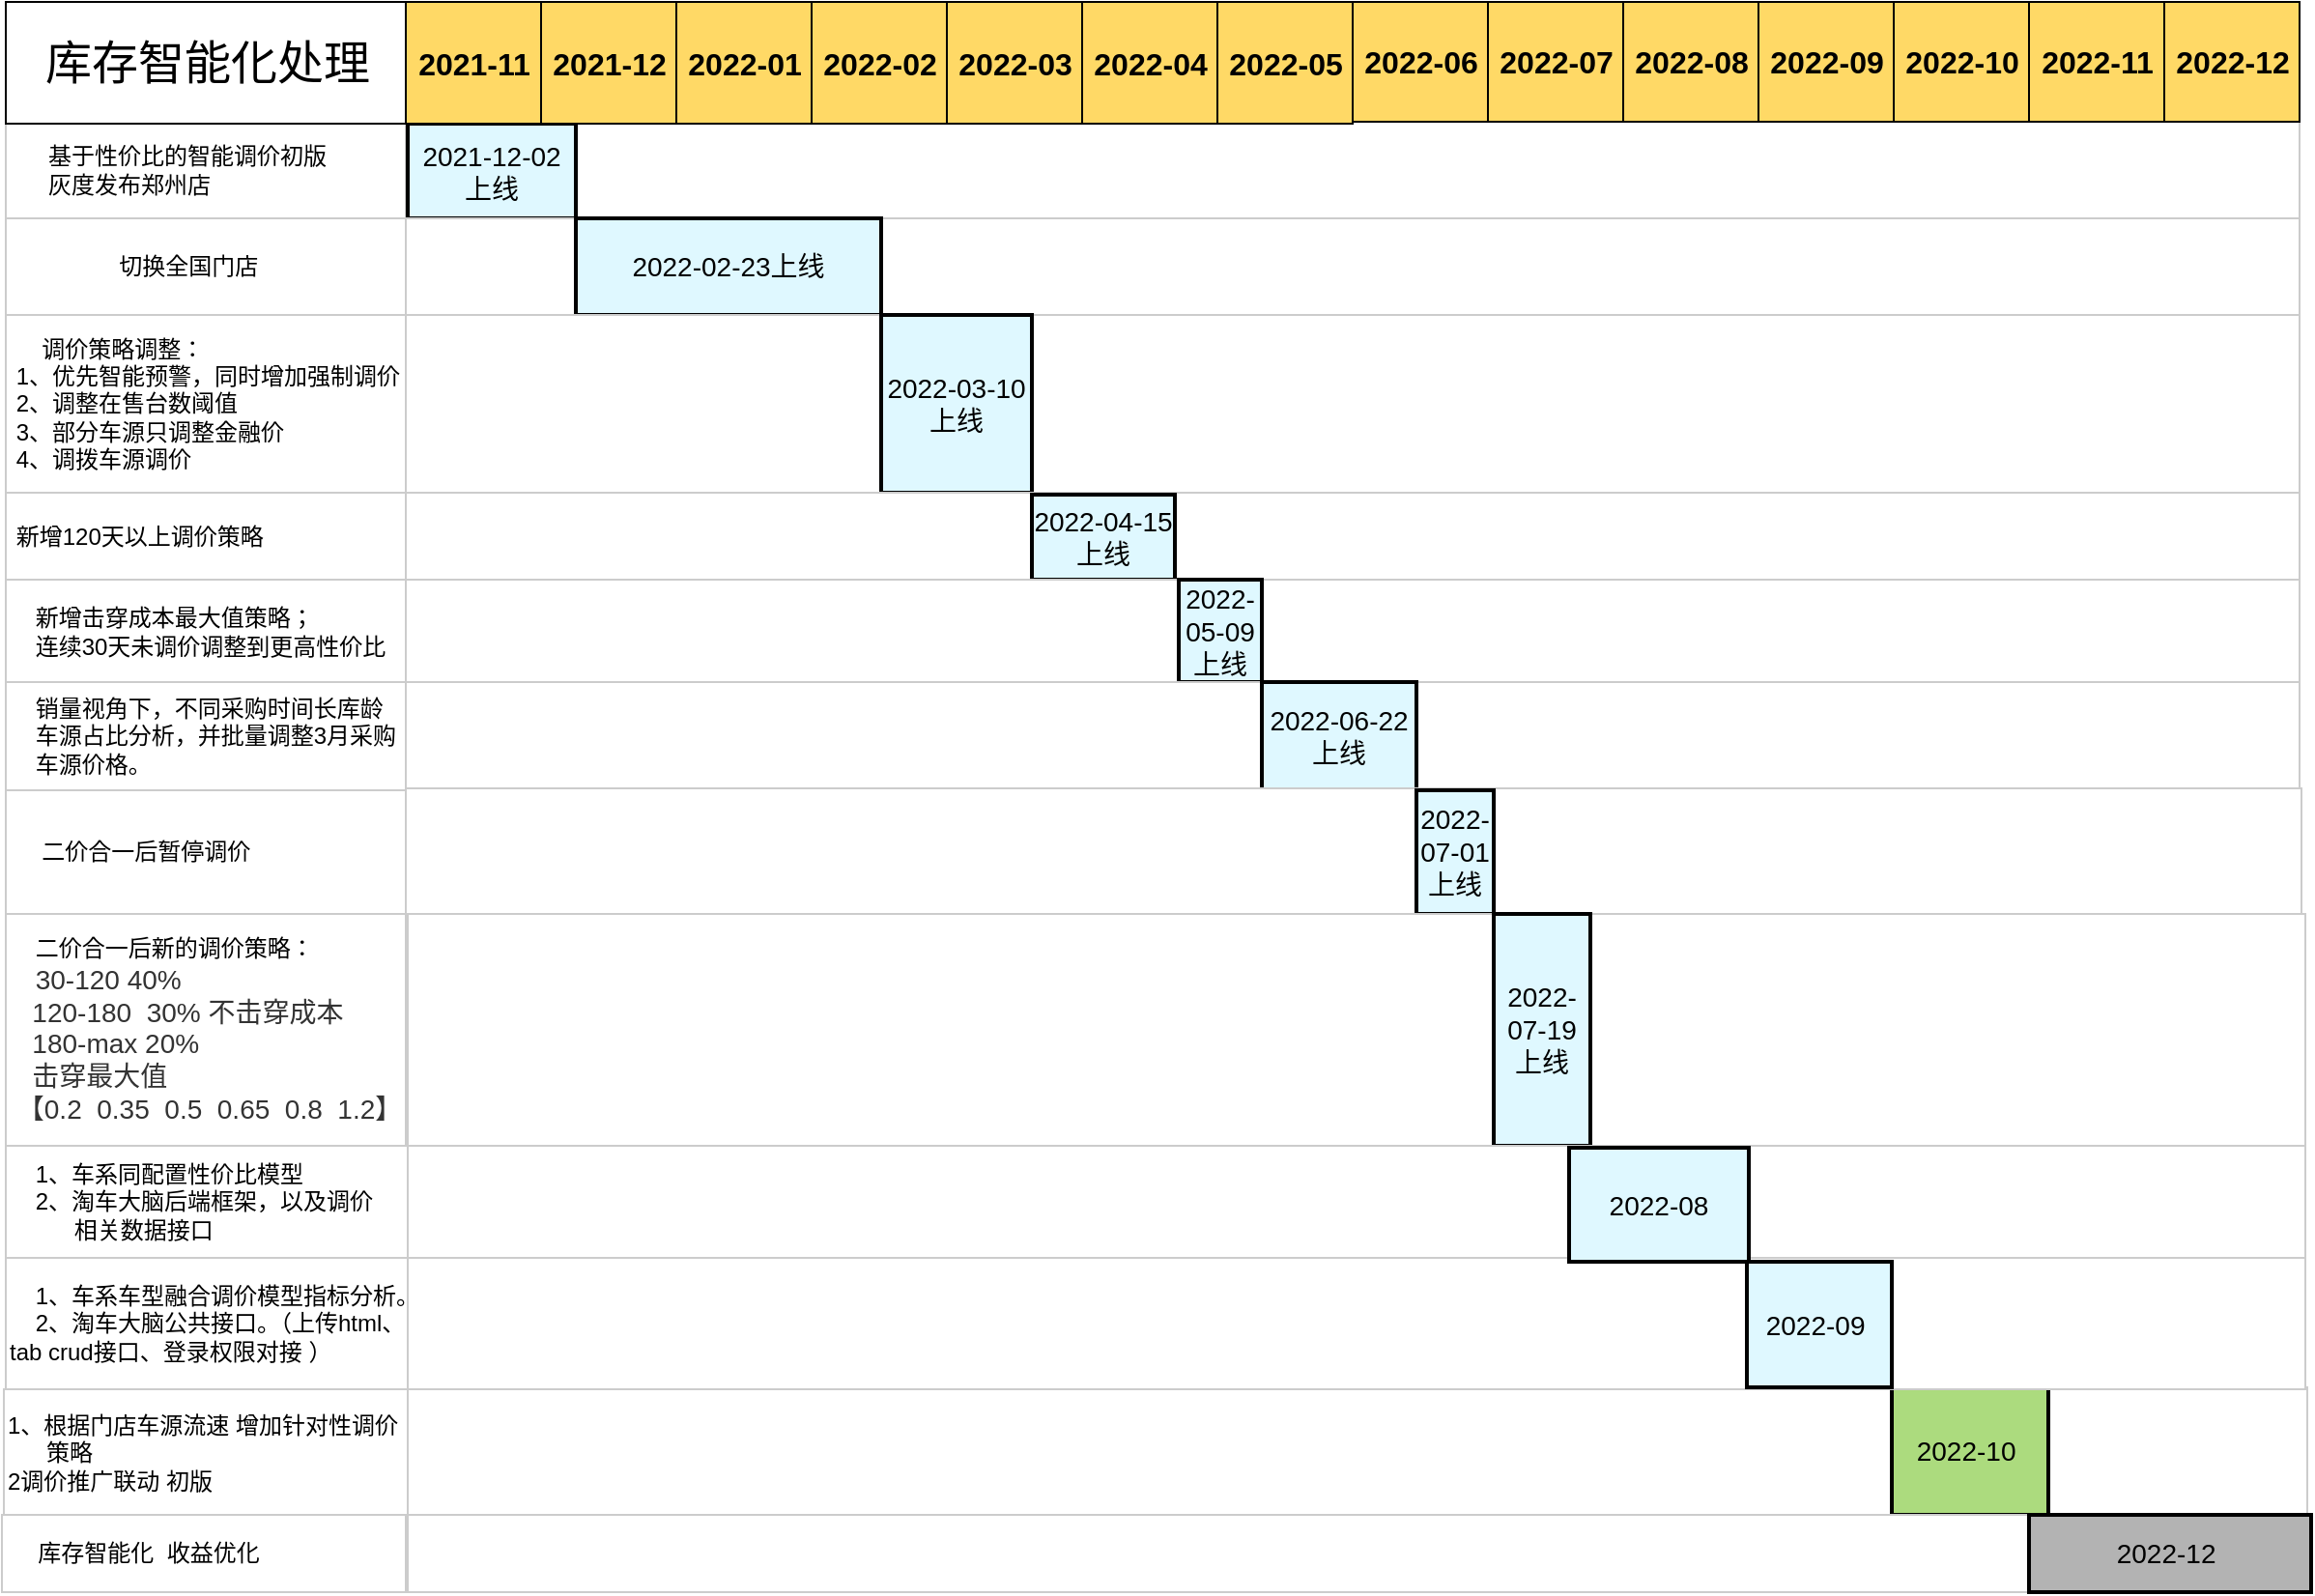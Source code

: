 <mxfile version="20.2.8" type="github">
  <diagram name="Page-1" id="fc2ac565-0d4e-3f0d-88b0-a54af1634ed7">
    <mxGraphModel dx="1573" dy="655" grid="0" gridSize="10" guides="1" tooltips="1" connect="0" arrows="1" fold="1" page="1" pageScale="1.5" pageWidth="1169" pageHeight="827" background="none" math="0" shadow="0">
      <root>
        <mxCell id="0" style=";html=1;" />
        <mxCell id="1" style=";html=1;" parent="0" />
        <mxCell id="75" value="&amp;nbsp; &amp;nbsp; &amp;nbsp; 基于性价比的智能调价初版 &lt;br&gt;&amp;nbsp; &amp;nbsp; &amp;nbsp; 灰度发布郑州店" style="align=left;strokeColor=#CCCCCC;html=1;" parent="1" vertex="1">
          <mxGeometry x="410" y="150" width="207" height="50" as="geometry" />
        </mxCell>
        <mxCell id="2" value="库存智能化处理" style="strokeWidth=1;fontStyle=0;html=1;" parent="1" vertex="1">
          <mxGeometry x="410" y="130" width="207" height="20" as="geometry" />
        </mxCell>
        <mxCell id="67c90442a009f359-291" value="" style="align=left;strokeColor=#CCCCCC;html=1;" parent="1" vertex="1">
          <mxGeometry x="617" y="150" width="980" height="50" as="geometry" />
        </mxCell>
        <mxCell id="4" value="2021-11" style="strokeWidth=1;fontStyle=0;html=1;" parent="1" vertex="1">
          <mxGeometry x="617" y="130" width="70" height="20" as="geometry" />
        </mxCell>
        <mxCell id="67c90442a009f359-278" value="2021-12" style="strokeWidth=1;fontStyle=0;html=1;" parent="1" vertex="1">
          <mxGeometry x="687" y="130" width="70" height="20" as="geometry" />
        </mxCell>
        <mxCell id="67c90442a009f359-279" value="2022-01" style="strokeWidth=1;fontStyle=0;html=1;" parent="1" vertex="1">
          <mxGeometry x="757" y="130" width="70" height="20" as="geometry" />
        </mxCell>
        <mxCell id="67c90442a009f359-280" value="2022-02" style="strokeWidth=1;fontStyle=0;html=1;" parent="1" vertex="1">
          <mxGeometry x="827" y="130" width="70" height="20" as="geometry" />
        </mxCell>
        <mxCell id="67c90442a009f359-281" value="2022-03" style="strokeWidth=1;fontStyle=0;html=1;" parent="1" vertex="1">
          <mxGeometry x="897" y="130" width="70" height="20" as="geometry" />
        </mxCell>
        <mxCell id="67c90442a009f359-282" value="2022-04" style="strokeWidth=1;fontStyle=0;html=1;" parent="1" vertex="1">
          <mxGeometry x="967" y="130" width="70" height="20" as="geometry" />
        </mxCell>
        <mxCell id="67c90442a009f359-283" value="2022-05" style="strokeWidth=1;fontStyle=0;html=1;" parent="1" vertex="1">
          <mxGeometry x="1037" y="130" width="70" height="20" as="geometry" />
        </mxCell>
        <mxCell id="67c90442a009f359-284" value="&lt;font style=&quot;font-size: 16px;&quot;&gt;&lt;b&gt;2022-06&lt;/b&gt;&lt;/font&gt;" style="strokeWidth=1;fontStyle=0;html=1;fillColor=#FFD966;" parent="1" vertex="1">
          <mxGeometry x="1107" y="88" width="70" height="62" as="geometry" />
        </mxCell>
        <mxCell id="67c90442a009f359-285" value="&lt;font style=&quot;font-size: 16px;&quot;&gt;&lt;b&gt;2022-07&lt;/b&gt;&lt;/font&gt;" style="strokeWidth=1;fontStyle=0;html=1;fillColor=#FFD966;" parent="1" vertex="1">
          <mxGeometry x="1177" y="88" width="70" height="62" as="geometry" />
        </mxCell>
        <mxCell id="67c90442a009f359-286" value="&lt;font style=&quot;font-size: 16px;&quot;&gt;&lt;b&gt;2022-08&lt;/b&gt;&lt;/font&gt;" style="strokeWidth=1;fontStyle=0;html=1;fillColor=#FFD966;" parent="1" vertex="1">
          <mxGeometry x="1247" y="88" width="70" height="62" as="geometry" />
        </mxCell>
        <mxCell id="67c90442a009f359-287" value="&lt;font style=&quot;font-size: 16px;&quot;&gt;&lt;b&gt;2022-09&lt;/b&gt;&lt;/font&gt;" style="strokeWidth=1;fontStyle=0;html=1;fillColor=#FFD966;" parent="1" vertex="1">
          <mxGeometry x="1317" y="88" width="70" height="62" as="geometry" />
        </mxCell>
        <mxCell id="67c90442a009f359-288" value="&lt;font style=&quot;font-size: 16px;&quot;&gt;&lt;b&gt;2022-10&lt;/b&gt;&lt;/font&gt;" style="strokeWidth=1;fontStyle=0;html=1;fillColor=#FFD966;" parent="1" vertex="1">
          <mxGeometry x="1387" y="88" width="70" height="62" as="geometry" />
        </mxCell>
        <mxCell id="67c90442a009f359-299" value="2021-12-02&lt;br&gt;上线" style="whiteSpace=wrap;html=1;strokeWidth=2;fillColor=#DFF8FF;gradientColor=none;fontSize=14;align=center;strokeColor=#000000;" parent="1" vertex="1">
          <mxGeometry x="618" y="151" width="87" height="49" as="geometry" />
        </mxCell>
        <mxCell id="I9fv8p5_7N1Rlb_XpEn9-100" value="&lt;font style=&quot;font-size: 16px;&quot;&gt;&lt;b&gt;2022-11&lt;/b&gt;&lt;/font&gt;" style="strokeWidth=1;fontStyle=0;html=1;fillColor=#FFD966;" parent="1" vertex="1">
          <mxGeometry x="1457" y="88" width="70" height="62" as="geometry" />
        </mxCell>
        <mxCell id="I9fv8p5_7N1Rlb_XpEn9-101" value="&lt;font style=&quot;font-size: 16px;&quot;&gt;&lt;b&gt;2022-12&lt;/b&gt;&lt;/font&gt;" style="strokeWidth=1;fontStyle=0;html=1;fillColor=#FFD966;" parent="1" vertex="1">
          <mxGeometry x="1527" y="88" width="70" height="62" as="geometry" />
        </mxCell>
        <mxCell id="I9fv8p5_7N1Rlb_XpEn9-103" value="&amp;nbsp; &amp;nbsp; &amp;nbsp; &amp;nbsp; &amp;nbsp; &amp;nbsp; &amp;nbsp; &amp;nbsp; &amp;nbsp;切换全国门店" style="align=left;strokeColor=#CCCCCC;html=1;" parent="1" vertex="1">
          <mxGeometry x="410" y="200" width="207" height="50" as="geometry" />
        </mxCell>
        <mxCell id="I9fv8p5_7N1Rlb_XpEn9-104" value="" style="align=left;strokeColor=#CCCCCC;html=1;" parent="1" vertex="1">
          <mxGeometry x="617" y="200" width="980" height="50" as="geometry" />
        </mxCell>
        <mxCell id="I9fv8p5_7N1Rlb_XpEn9-105" value="2022-02-23上线" style="whiteSpace=wrap;html=1;strokeWidth=2;fillColor=#DFF8FF;gradientColor=none;fontSize=14;align=center;strokeColor=#000000;" parent="1" vertex="1">
          <mxGeometry x="705" y="200" width="158" height="50" as="geometry" />
        </mxCell>
        <mxCell id="I9fv8p5_7N1Rlb_XpEn9-107" value="&amp;nbsp; &amp;nbsp; &amp;nbsp;调价策略调整：&lt;br&gt;&amp;nbsp;1、优先智能预警，同时增加强制调价&lt;br&gt;&amp;nbsp;2、调整在售台数阈值&lt;br&gt;&amp;nbsp;3、部分车源只调整金融价&lt;br&gt;&amp;nbsp;4、调拨车源调价" style="align=left;strokeColor=#CCCCCC;html=1;" parent="1" vertex="1">
          <mxGeometry x="410" y="250" width="207" height="92" as="geometry" />
        </mxCell>
        <mxCell id="I9fv8p5_7N1Rlb_XpEn9-108" value="" style="align=left;strokeColor=#CCCCCC;html=1;" parent="1" vertex="1">
          <mxGeometry x="617" y="250" width="980" height="92" as="geometry" />
        </mxCell>
        <mxCell id="I9fv8p5_7N1Rlb_XpEn9-109" value="2022-03-10上线" style="whiteSpace=wrap;html=1;strokeWidth=2;fillColor=#DFF8FF;gradientColor=none;fontSize=14;align=center;strokeColor=#020203;" parent="1" vertex="1">
          <mxGeometry x="863" y="250" width="78" height="92" as="geometry" />
        </mxCell>
        <mxCell id="I9fv8p5_7N1Rlb_XpEn9-110" value="&lt;span style=&quot;white-space: pre;&quot;&gt; &lt;/span&gt;新增120天以上调价策略" style="align=left;strokeColor=#CCCCCC;html=1;" parent="1" vertex="1">
          <mxGeometry x="410" y="342" width="207" height="45" as="geometry" />
        </mxCell>
        <mxCell id="I9fv8p5_7N1Rlb_XpEn9-111" value="" style="align=left;strokeColor=#CCCCCC;html=1;" parent="1" vertex="1">
          <mxGeometry x="617" y="342" width="980" height="45" as="geometry" />
        </mxCell>
        <mxCell id="I9fv8p5_7N1Rlb_XpEn9-112" value="2022-04-15上线" style="whiteSpace=wrap;html=1;strokeWidth=2;fillColor=#DFF8FF;gradientColor=none;fontSize=14;align=center;strokeColor=#000000;" parent="1" vertex="1">
          <mxGeometry x="941" y="343" width="74" height="44" as="geometry" />
        </mxCell>
        <mxCell id="I9fv8p5_7N1Rlb_XpEn9-113" value="&amp;nbsp; &amp;nbsp; 新增击穿成本最大值策略；&lt;br&gt;&amp;nbsp; &amp;nbsp; 连续30天未调价调整到更高性价比" style="align=left;strokeColor=#CCCCCC;html=1;" parent="1" vertex="1">
          <mxGeometry x="410" y="387" width="207" height="53" as="geometry" />
        </mxCell>
        <mxCell id="I9fv8p5_7N1Rlb_XpEn9-114" value="" style="align=left;strokeColor=#CCCCCC;html=1;" parent="1" vertex="1">
          <mxGeometry x="617" y="387" width="980" height="53" as="geometry" />
        </mxCell>
        <mxCell id="I9fv8p5_7N1Rlb_XpEn9-116" value="2022-05-09上线" style="whiteSpace=wrap;html=1;strokeWidth=2;fillColor=#DFF8FF;gradientColor=none;fontSize=14;align=center;strokeColor=#000000;" parent="1" vertex="1">
          <mxGeometry x="1017" y="387" width="43" height="53" as="geometry" />
        </mxCell>
        <mxCell id="I9fv8p5_7N1Rlb_XpEn9-117" value="&amp;nbsp; &amp;nbsp; 销量视角下，不同采购时间长库龄&lt;br&gt;&amp;nbsp; &amp;nbsp; 车源占比分析，并批量调整3月采购&lt;br&gt;&amp;nbsp; &amp;nbsp; 车源价格。" style="align=left;strokeColor=#CCCCCC;html=1;" parent="1" vertex="1">
          <mxGeometry x="410" y="440" width="207" height="56" as="geometry" />
        </mxCell>
        <mxCell id="I9fv8p5_7N1Rlb_XpEn9-118" value="" style="align=left;strokeColor=#CCCCCC;html=1;" parent="1" vertex="1">
          <mxGeometry x="617" y="440" width="980" height="56" as="geometry" />
        </mxCell>
        <mxCell id="I9fv8p5_7N1Rlb_XpEn9-119" value="2022-06-22&lt;br&gt;上线" style="whiteSpace=wrap;html=1;strokeWidth=2;fillColor=#DFF8FF;gradientColor=none;fontSize=14;align=center;strokeColor=#000000;" parent="1" vertex="1">
          <mxGeometry x="1060" y="440" width="80" height="56" as="geometry" />
        </mxCell>
        <mxCell id="I9fv8p5_7N1Rlb_XpEn9-120" value="&amp;nbsp; &amp;nbsp; &amp;nbsp;二价合一后暂停调价" style="align=left;strokeColor=#CCCCCC;html=1;" parent="1" vertex="1">
          <mxGeometry x="410" y="496" width="207" height="64" as="geometry" />
        </mxCell>
        <mxCell id="I9fv8p5_7N1Rlb_XpEn9-121" value="" style="align=left;strokeColor=#CCCCCC;html=1;" parent="1" vertex="1">
          <mxGeometry x="617" y="495" width="981" height="65" as="geometry" />
        </mxCell>
        <mxCell id="I9fv8p5_7N1Rlb_XpEn9-122" value="2022-07-01&lt;br&gt;上线" style="whiteSpace=wrap;html=1;strokeWidth=2;fillColor=#DFF8FF;gradientColor=none;fontSize=14;align=center;strokeColor=#000000;" parent="1" vertex="1">
          <mxGeometry x="1140" y="496" width="40" height="64" as="geometry" />
        </mxCell>
        <mxCell id="I9fv8p5_7N1Rlb_XpEn9-123" value="&amp;nbsp; &amp;nbsp; 二价合一后新的调价策略：&lt;br&gt;&amp;nbsp; &amp;nbsp; &lt;span style=&quot;background-color: rgb(255, 255, 255); color: rgb(51, 51, 51); font-family: Arial, sans-serif; font-size: 14px;&quot;&gt;30-120 40%&amp;nbsp;&lt;br&gt;&lt;/span&gt;&lt;span style=&quot;background-color: rgb(255, 255, 255); color: rgb(51, 51, 51); font-family: Arial, sans-serif; font-size: 14px;&quot;&gt;&amp;nbsp; &amp;nbsp;120-180&amp;nbsp; 30% 不击穿成本&lt;br&gt;&lt;/span&gt;&lt;span style=&quot;background-color: rgb(255, 255, 255); color: rgb(51, 51, 51); font-family: Arial, sans-serif; font-size: 14px;&quot;&gt;&amp;nbsp; &amp;nbsp;180-max 20%&amp;nbsp; &amp;nbsp;&lt;br&gt;&amp;nbsp; &amp;nbsp;击穿最大值&lt;br&gt;&amp;nbsp;【0.2&amp;nbsp; 0.35&amp;nbsp; 0.5&amp;nbsp; 0.65&amp;nbsp; 0.8&amp;nbsp; 1.2】&lt;/span&gt;&lt;span style=&quot;background-color: rgb(255, 255, 255); color: rgb(51, 51, 51); font-family: Arial, sans-serif; font-size: 14px;&quot;&gt;&lt;br&gt;&lt;/span&gt;" style="align=left;strokeColor=#CCCCCC;html=1;" parent="1" vertex="1">
          <mxGeometry x="410" y="560" width="207" height="120" as="geometry" />
        </mxCell>
        <mxCell id="I9fv8p5_7N1Rlb_XpEn9-124" value="" style="align=left;strokeColor=#CCCCCC;html=1;" parent="1" vertex="1">
          <mxGeometry x="618" y="560" width="982" height="120" as="geometry" />
        </mxCell>
        <mxCell id="I9fv8p5_7N1Rlb_XpEn9-125" value="2022-07-19上线" style="whiteSpace=wrap;html=1;strokeWidth=2;fillColor=#DFF8FF;gradientColor=none;fontSize=14;align=center;strokeColor=#000000;" parent="1" vertex="1">
          <mxGeometry x="1180" y="560" width="50" height="120" as="geometry" />
        </mxCell>
        <mxCell id="I9fv8p5_7N1Rlb_XpEn9-126" value="&amp;nbsp; &amp;nbsp; 1、车系同配置性价比模型&lt;br&gt;&amp;nbsp; &amp;nbsp; 2、淘车大脑后端框架，以及调价&lt;br&gt;&amp;nbsp; &amp;nbsp; &amp;nbsp; &amp;nbsp; &amp;nbsp; 相关数据接口" style="align=left;strokeColor=#CCCCCC;html=1;" parent="1" vertex="1">
          <mxGeometry x="410" y="680" width="209" height="58" as="geometry" />
        </mxCell>
        <mxCell id="I9fv8p5_7N1Rlb_XpEn9-127" value="" style="align=left;strokeColor=#CCCCCC;html=1;" parent="1" vertex="1">
          <mxGeometry x="618" y="680" width="982" height="58" as="geometry" />
        </mxCell>
        <mxCell id="I9fv8p5_7N1Rlb_XpEn9-129" value="1、根据门店车源流速 增加针对性调价&lt;br&gt;&amp;nbsp; &amp;nbsp; &amp;nbsp; 策略&lt;br&gt;2调价推广联动 初版" style="align=left;strokeColor=#CCCCCC;html=1;" parent="1" vertex="1">
          <mxGeometry x="409" y="806" width="209" height="65" as="geometry" />
        </mxCell>
        <mxCell id="I9fv8p5_7N1Rlb_XpEn9-130" value="" style="align=left;strokeColor=#CCCCCC;html=1;" parent="1" vertex="1">
          <mxGeometry x="618" y="805" width="983" height="66" as="geometry" />
        </mxCell>
        <mxCell id="I9fv8p5_7N1Rlb_XpEn9-131" value="2022-10&amp;nbsp;" style="whiteSpace=wrap;html=1;strokeWidth=2;fillColor=#ACDB7E;gradientColor=none;fontSize=14;align=center;strokeColor=#000000;" parent="1" vertex="1">
          <mxGeometry x="1386" y="805" width="81" height="66" as="geometry" />
        </mxCell>
        <mxCell id="I9fv8p5_7N1Rlb_XpEn9-132" value="&amp;nbsp; &amp;nbsp; &amp;nbsp;库存智能化&amp;nbsp; 收益优化" style="align=left;strokeColor=#CCCCCC;html=1;" parent="1" vertex="1">
          <mxGeometry x="408" y="871" width="209" height="40" as="geometry" />
        </mxCell>
        <mxCell id="I9fv8p5_7N1Rlb_XpEn9-133" value="" style="align=left;strokeColor=#CCCCCC;html=1;" parent="1" vertex="1">
          <mxGeometry x="618" y="871" width="979" height="40" as="geometry" />
        </mxCell>
        <mxCell id="I9fv8p5_7N1Rlb_XpEn9-134" value="2022-12&amp;nbsp;" style="whiteSpace=wrap;html=1;strokeWidth=2;fillColor=#B3B3B3;gradientColor=none;fontSize=14;align=center;strokeColor=#000000;" parent="1" vertex="1">
          <mxGeometry x="1457" y="871" width="146" height="40" as="geometry" />
        </mxCell>
        <mxCell id="I9fv8p5_7N1Rlb_XpEn9-135" value="&lt;font style=&quot;font-size: 24px;&quot;&gt;库存智能化处理&lt;/font&gt;" style="strokeWidth=1;fontStyle=0;html=1;" parent="1" vertex="1">
          <mxGeometry x="410" y="88" width="207" height="63" as="geometry" />
        </mxCell>
        <mxCell id="I9fv8p5_7N1Rlb_XpEn9-136" value="&lt;font style=&quot;font-size: 16px;&quot;&gt;&lt;b&gt;2021-11&lt;/b&gt;&lt;/font&gt;" style="strokeWidth=1;fontStyle=0;html=1;fillColor=#FFD966;" parent="1" vertex="1">
          <mxGeometry x="617" y="88" width="70" height="63" as="geometry" />
        </mxCell>
        <mxCell id="I9fv8p5_7N1Rlb_XpEn9-137" value="&lt;font style=&quot;font-size: 16px;&quot;&gt;&lt;b&gt;2021-12&lt;/b&gt;&lt;/font&gt;" style="strokeWidth=1;fontStyle=0;html=1;fillColor=#FFD966;" parent="1" vertex="1">
          <mxGeometry x="687" y="88" width="70" height="63" as="geometry" />
        </mxCell>
        <mxCell id="I9fv8p5_7N1Rlb_XpEn9-138" value="&lt;font style=&quot;font-size: 16px;&quot;&gt;&lt;b&gt;2022-01&lt;/b&gt;&lt;/font&gt;" style="strokeWidth=1;fontStyle=0;html=1;fillColor=#FFD966;" parent="1" vertex="1">
          <mxGeometry x="757" y="88" width="70" height="63" as="geometry" />
        </mxCell>
        <mxCell id="I9fv8p5_7N1Rlb_XpEn9-139" value="&lt;font style=&quot;font-size: 16px;&quot;&gt;&lt;b&gt;2022-02&lt;/b&gt;&lt;/font&gt;" style="strokeWidth=1;fontStyle=0;html=1;fillColor=#FFD966;" parent="1" vertex="1">
          <mxGeometry x="827" y="88" width="70" height="63" as="geometry" />
        </mxCell>
        <mxCell id="I9fv8p5_7N1Rlb_XpEn9-140" value="&lt;font style=&quot;font-size: 16px;&quot;&gt;&lt;b&gt;2022-03&lt;/b&gt;&lt;/font&gt;" style="strokeWidth=1;fontStyle=0;html=1;fillColor=#FFD966;" parent="1" vertex="1">
          <mxGeometry x="897" y="88" width="70" height="63" as="geometry" />
        </mxCell>
        <mxCell id="I9fv8p5_7N1Rlb_XpEn9-141" value="&lt;font style=&quot;font-size: 16px;&quot;&gt;&lt;b&gt;2022-04&lt;/b&gt;&lt;/font&gt;" style="strokeWidth=1;fontStyle=0;html=1;fillColor=#FFD966;" parent="1" vertex="1">
          <mxGeometry x="967" y="88" width="70" height="63" as="geometry" />
        </mxCell>
        <mxCell id="I9fv8p5_7N1Rlb_XpEn9-142" value="&lt;font style=&quot;font-size: 16px;&quot;&gt;&lt;b&gt;2022-05&lt;/b&gt;&lt;/font&gt;" style="strokeWidth=1;fontStyle=0;html=1;fillColor=#FFD966;" parent="1" vertex="1">
          <mxGeometry x="1037" y="88" width="70" height="63" as="geometry" />
        </mxCell>
        <mxCell id="CG_0NmQSOikO7I8BzDPE-75" value="&amp;nbsp; &amp;nbsp; 1、车系车型融合调价模型指标分析。&lt;br&gt;&amp;nbsp; &amp;nbsp; 2、淘车大脑公共接口。（上传html、&lt;br&gt;tab crud接口、登录权限对接 ）" style="align=left;strokeColor=#CCCCCC;html=1;" parent="1" vertex="1">
          <mxGeometry x="410" y="738" width="208" height="68" as="geometry" />
        </mxCell>
        <mxCell id="CG_0NmQSOikO7I8BzDPE-76" value="" style="align=left;strokeColor=#CCCCCC;html=1;" parent="1" vertex="1">
          <mxGeometry x="618" y="738" width="982" height="68" as="geometry" />
        </mxCell>
        <mxCell id="CG_0NmQSOikO7I8BzDPE-79" value="2022-09&amp;nbsp;" style="whiteSpace=wrap;html=1;strokeWidth=2;fillColor=#DFF8FF;gradientColor=none;fontSize=14;align=center;strokeColor=#000000;" parent="1" vertex="1">
          <mxGeometry x="1311" y="740" width="75" height="65" as="geometry" />
        </mxCell>
        <mxCell id="CG_0NmQSOikO7I8BzDPE-80" value="2022-08" style="whiteSpace=wrap;html=1;strokeWidth=2;fillColor=#DFF8FF;gradientColor=none;fontSize=14;align=center;strokeColor=#000000;" parent="1" vertex="1">
          <mxGeometry x="1219" y="681" width="93" height="59" as="geometry" />
        </mxCell>
      </root>
    </mxGraphModel>
  </diagram>
</mxfile>
